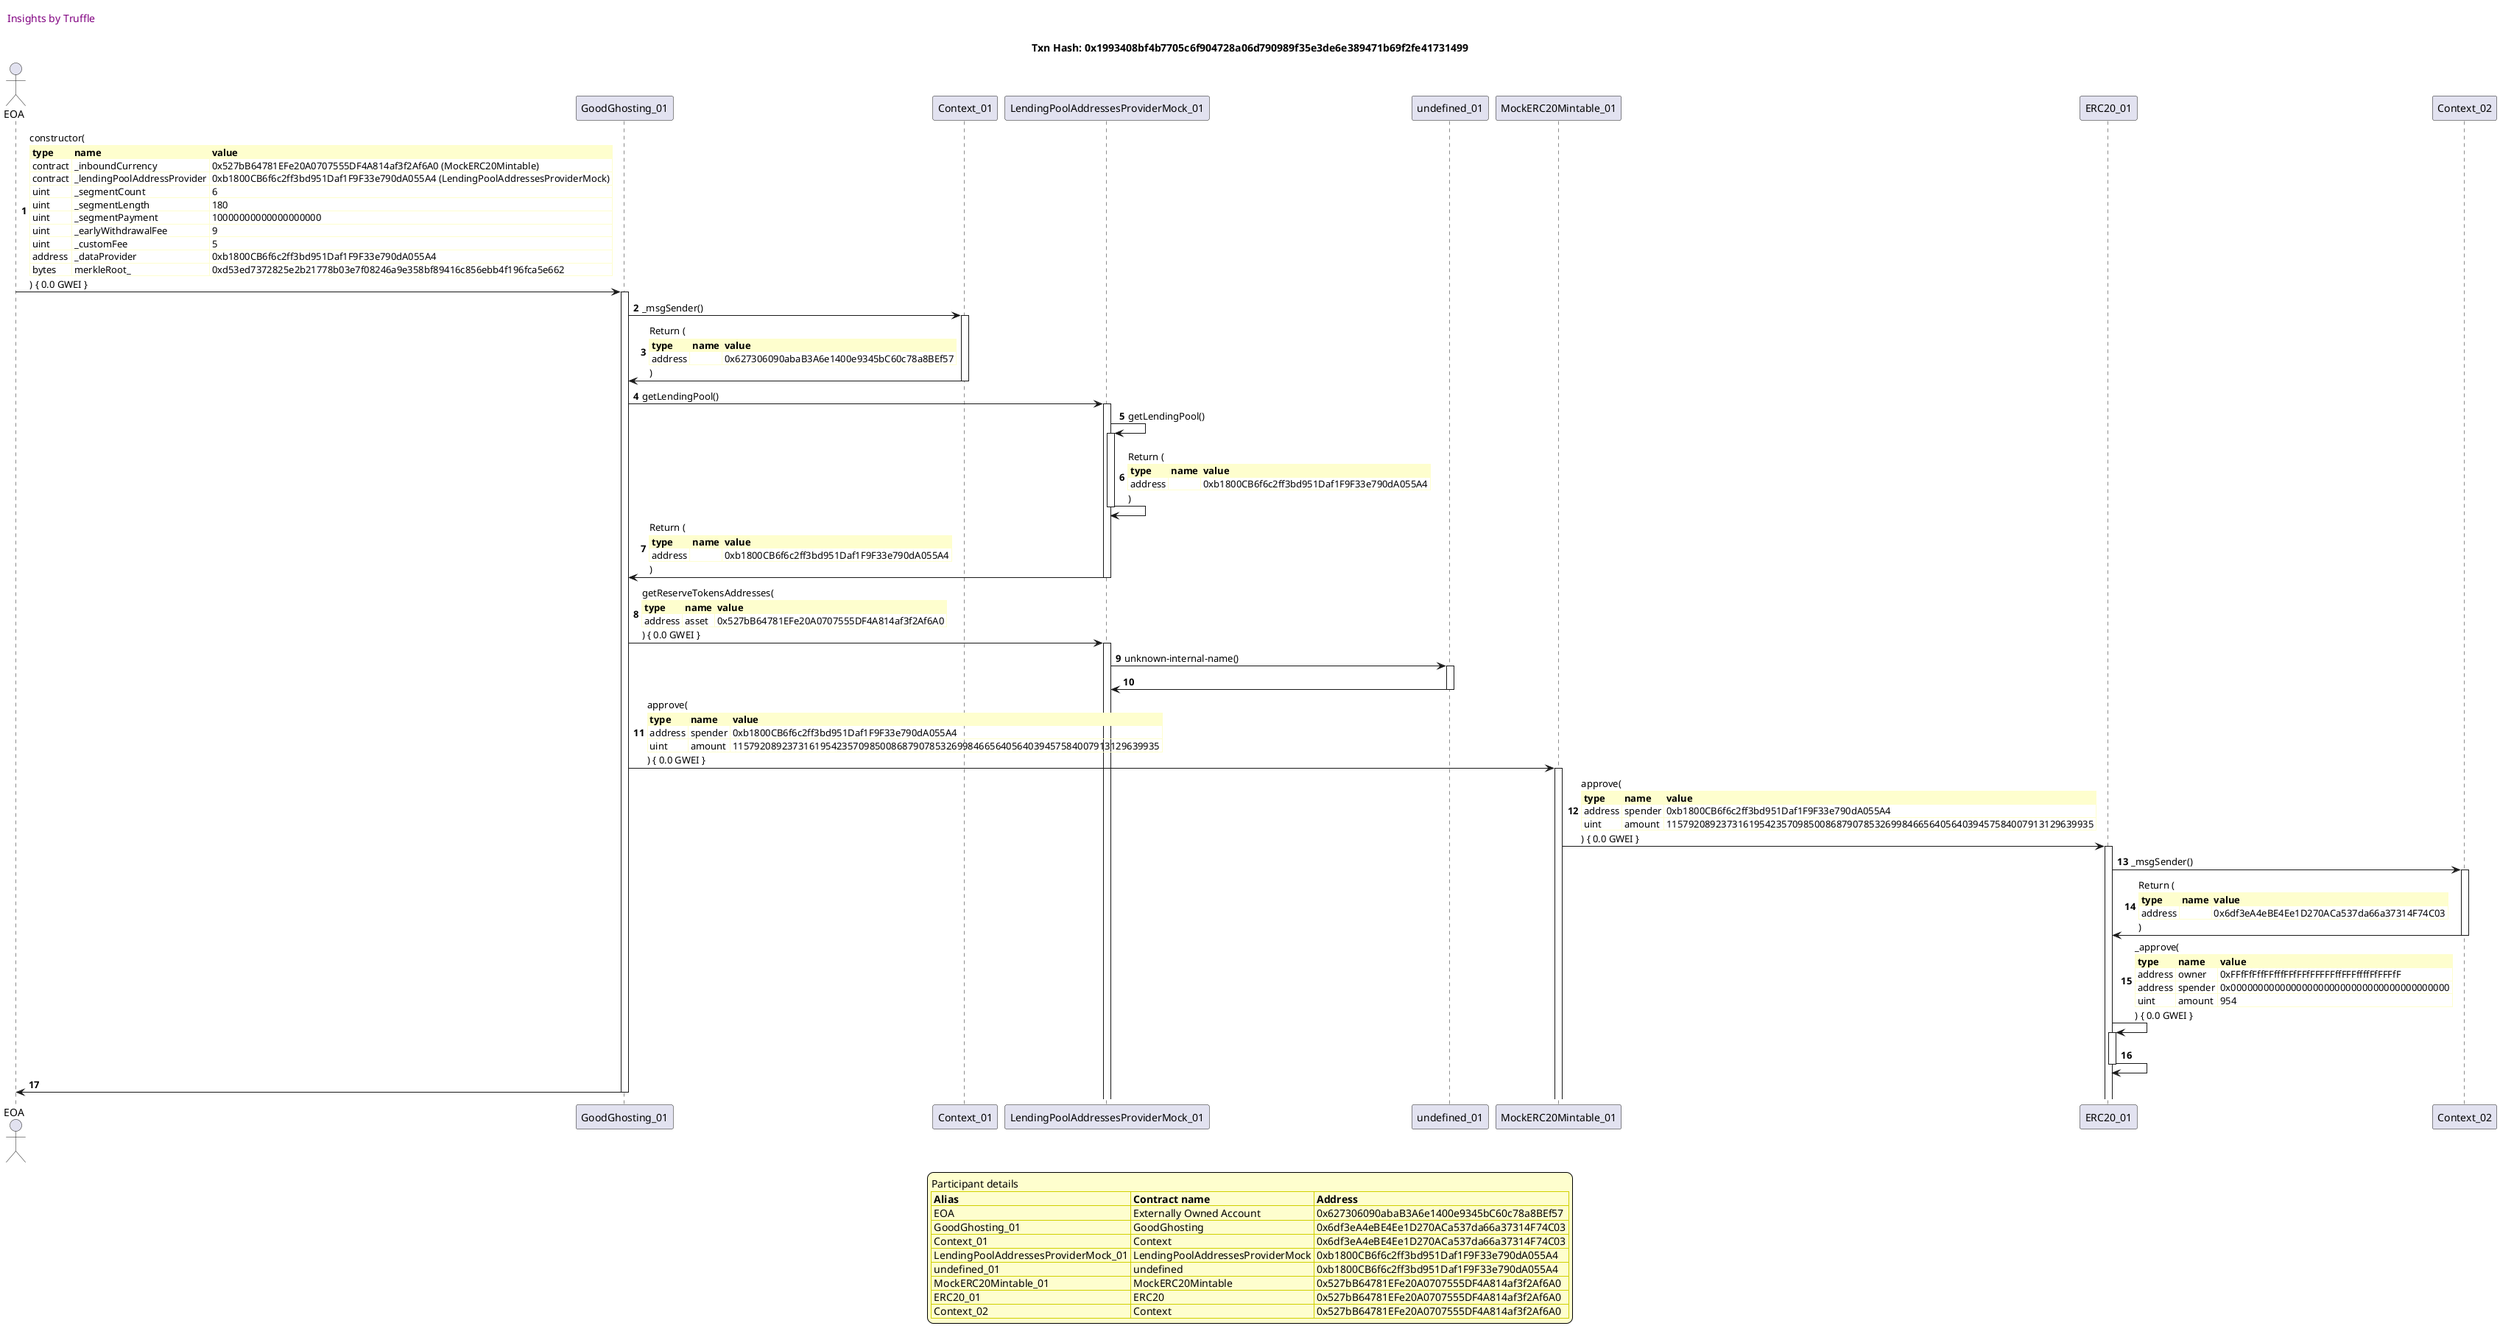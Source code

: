 

@startuml

autonumber
skinparam legendBackgroundColor #FEFECE

<style>
      header {
        HorizontalAlignment left
        FontColor purple
        FontSize 14
        Padding 10
      }
    </style>

header Insights by Truffle

title Txn Hash: 0x1993408bf4b7705c6f904728a06d790989f35e3de6e389471b69f2fe41731499


actor EOA as "EOA"
participant GoodGhosting_01 as "GoodGhosting_01"
participant Context_01 as "Context_01"
participant LendingPoolAddressesProviderMock_01 as "LendingPoolAddressesProviderMock_01"
participant undefined_01 as "undefined_01"
participant MockERC20Mintable_01 as "MockERC20Mintable_01"
participant ERC20_01 as "ERC20_01"
participant Context_02 as "Context_02"

"EOA" -> "GoodGhosting_01" ++: constructor(\n\
<#FEFECE,#FEFECE>|= type |= name |= value |\n\
| contract | _inboundCurrency | 0x527bB64781EFe20A0707555DF4A814af3f2Af6A0 (MockERC20Mintable) |\n\
| contract | _lendingPoolAddressProvider | 0xb1800CB6f6c2ff3bd951Daf1F9F33e790dA055A4 (LendingPoolAddressesProviderMock) |\n\
| uint | _segmentCount | 6 |\n\
| uint | _segmentLength | 180 |\n\
| uint | _segmentPayment | 10000000000000000000 |\n\
| uint | _earlyWithdrawalFee | 9 |\n\
| uint | _customFee | 5 |\n\
| address | _dataProvider | 0xb1800CB6f6c2ff3bd951Daf1F9F33e790dA055A4 |\n\
| bytes | merkleRoot_ | 0xd53ed7372825e2b21778b03e7f08246a9e358bf89416c856ebb4f196fca5e662 |\n\
) { 0.0 GWEI }
"GoodGhosting_01" -> "Context_01" ++: _msgSender()
"Context_01" -> "GoodGhosting_01" --: Return (\n\
<#FEFECE,#FEFECE>|= type |= name |= value |\n\
| address |  | 0x627306090abaB3A6e1400e9345bC60c78a8BEf57 |\n\
)
"GoodGhosting_01" -> "LendingPoolAddressesProviderMock_01" ++: getLendingPool()
"LendingPoolAddressesProviderMock_01" -> "LendingPoolAddressesProviderMock_01" ++: getLendingPool()
"LendingPoolAddressesProviderMock_01" -> "LendingPoolAddressesProviderMock_01" --: Return (\n\
<#FEFECE,#FEFECE>|= type |= name |= value |\n\
| address |  | 0xb1800CB6f6c2ff3bd951Daf1F9F33e790dA055A4 |\n\
)
"LendingPoolAddressesProviderMock_01" -> "GoodGhosting_01" --: Return (\n\
<#FEFECE,#FEFECE>|= type |= name |= value |\n\
| address |  | 0xb1800CB6f6c2ff3bd951Daf1F9F33e790dA055A4 |\n\
)
"GoodGhosting_01" -> "LendingPoolAddressesProviderMock_01" ++: getReserveTokensAddresses(\n\
<#FEFECE,#FEFECE>|= type |= name |= value |\n\
| address | asset | 0x527bB64781EFe20A0707555DF4A814af3f2Af6A0 |\n\
) { 0.0 GWEI }
"LendingPoolAddressesProviderMock_01" -> "undefined_01" ++: unknown-internal-name()
"undefined_01" -> "LendingPoolAddressesProviderMock_01" --: 
"GoodGhosting_01" -> "MockERC20Mintable_01" ++: approve(\n\
<#FEFECE,#FEFECE>|= type |= name |= value |\n\
| address | spender | 0xb1800CB6f6c2ff3bd951Daf1F9F33e790dA055A4 |\n\
| uint | amount | 115792089237316195423570985008687907853269984665640564039457584007913129639935 |\n\
) { 0.0 GWEI }
"MockERC20Mintable_01" -> "ERC20_01" ++: approve(\n\
<#FEFECE,#FEFECE>|= type |= name |= value |\n\
| address | spender | 0xb1800CB6f6c2ff3bd951Daf1F9F33e790dA055A4 |\n\
| uint | amount | 115792089237316195423570985008687907853269984665640564039457584007913129639935 |\n\
) { 0.0 GWEI }
"ERC20_01" -> "Context_02" ++: _msgSender()
"Context_02" -> "ERC20_01" --: Return (\n\
<#FEFECE,#FEFECE>|= type |= name |= value |\n\
| address |  | 0x6df3eA4eBE4Ee1D270ACa537da66a37314F74C03 |\n\
)
"ERC20_01" -> "ERC20_01" ++: _approve(\n\
<#FEFECE,#FEFECE>|= type |= name |= value |\n\
| address | owner | 0xFFfFfFffFFfffFFfFFfFFFFFffFFFffffFfFFFfF |\n\
| address | spender | 0x0000000000000000000000000000000000000000 |\n\
| uint | amount | 954 |\n\
) { 0.0 GWEI }
"ERC20_01" -> "ERC20_01" --: 
"GoodGhosting_01" -> "EOA" --: 

legend
Participant details
<#FEFECE,#D0D000>|= Alias |= Contract name |= Address |
<#FEFECE>| EOA | Externally Owned Account | 0x627306090abaB3A6e1400e9345bC60c78a8BEf57 |
<#FEFECE>| GoodGhosting_01 | GoodGhosting | 0x6df3eA4eBE4Ee1D270ACa537da66a37314F74C03 |
<#FEFECE>| Context_01 | Context | 0x6df3eA4eBE4Ee1D270ACa537da66a37314F74C03 |
<#FEFECE>| LendingPoolAddressesProviderMock_01 | LendingPoolAddressesProviderMock | 0xb1800CB6f6c2ff3bd951Daf1F9F33e790dA055A4 |
<#FEFECE>| undefined_01 | undefined | 0xb1800CB6f6c2ff3bd951Daf1F9F33e790dA055A4 |
<#FEFECE>| MockERC20Mintable_01 | MockERC20Mintable | 0x527bB64781EFe20A0707555DF4A814af3f2Af6A0 |
<#FEFECE>| ERC20_01 | ERC20 | 0x527bB64781EFe20A0707555DF4A814af3f2Af6A0 |
<#FEFECE>| Context_02 | Context | 0x527bB64781EFe20A0707555DF4A814af3f2Af6A0 |
endlegend

@enduml